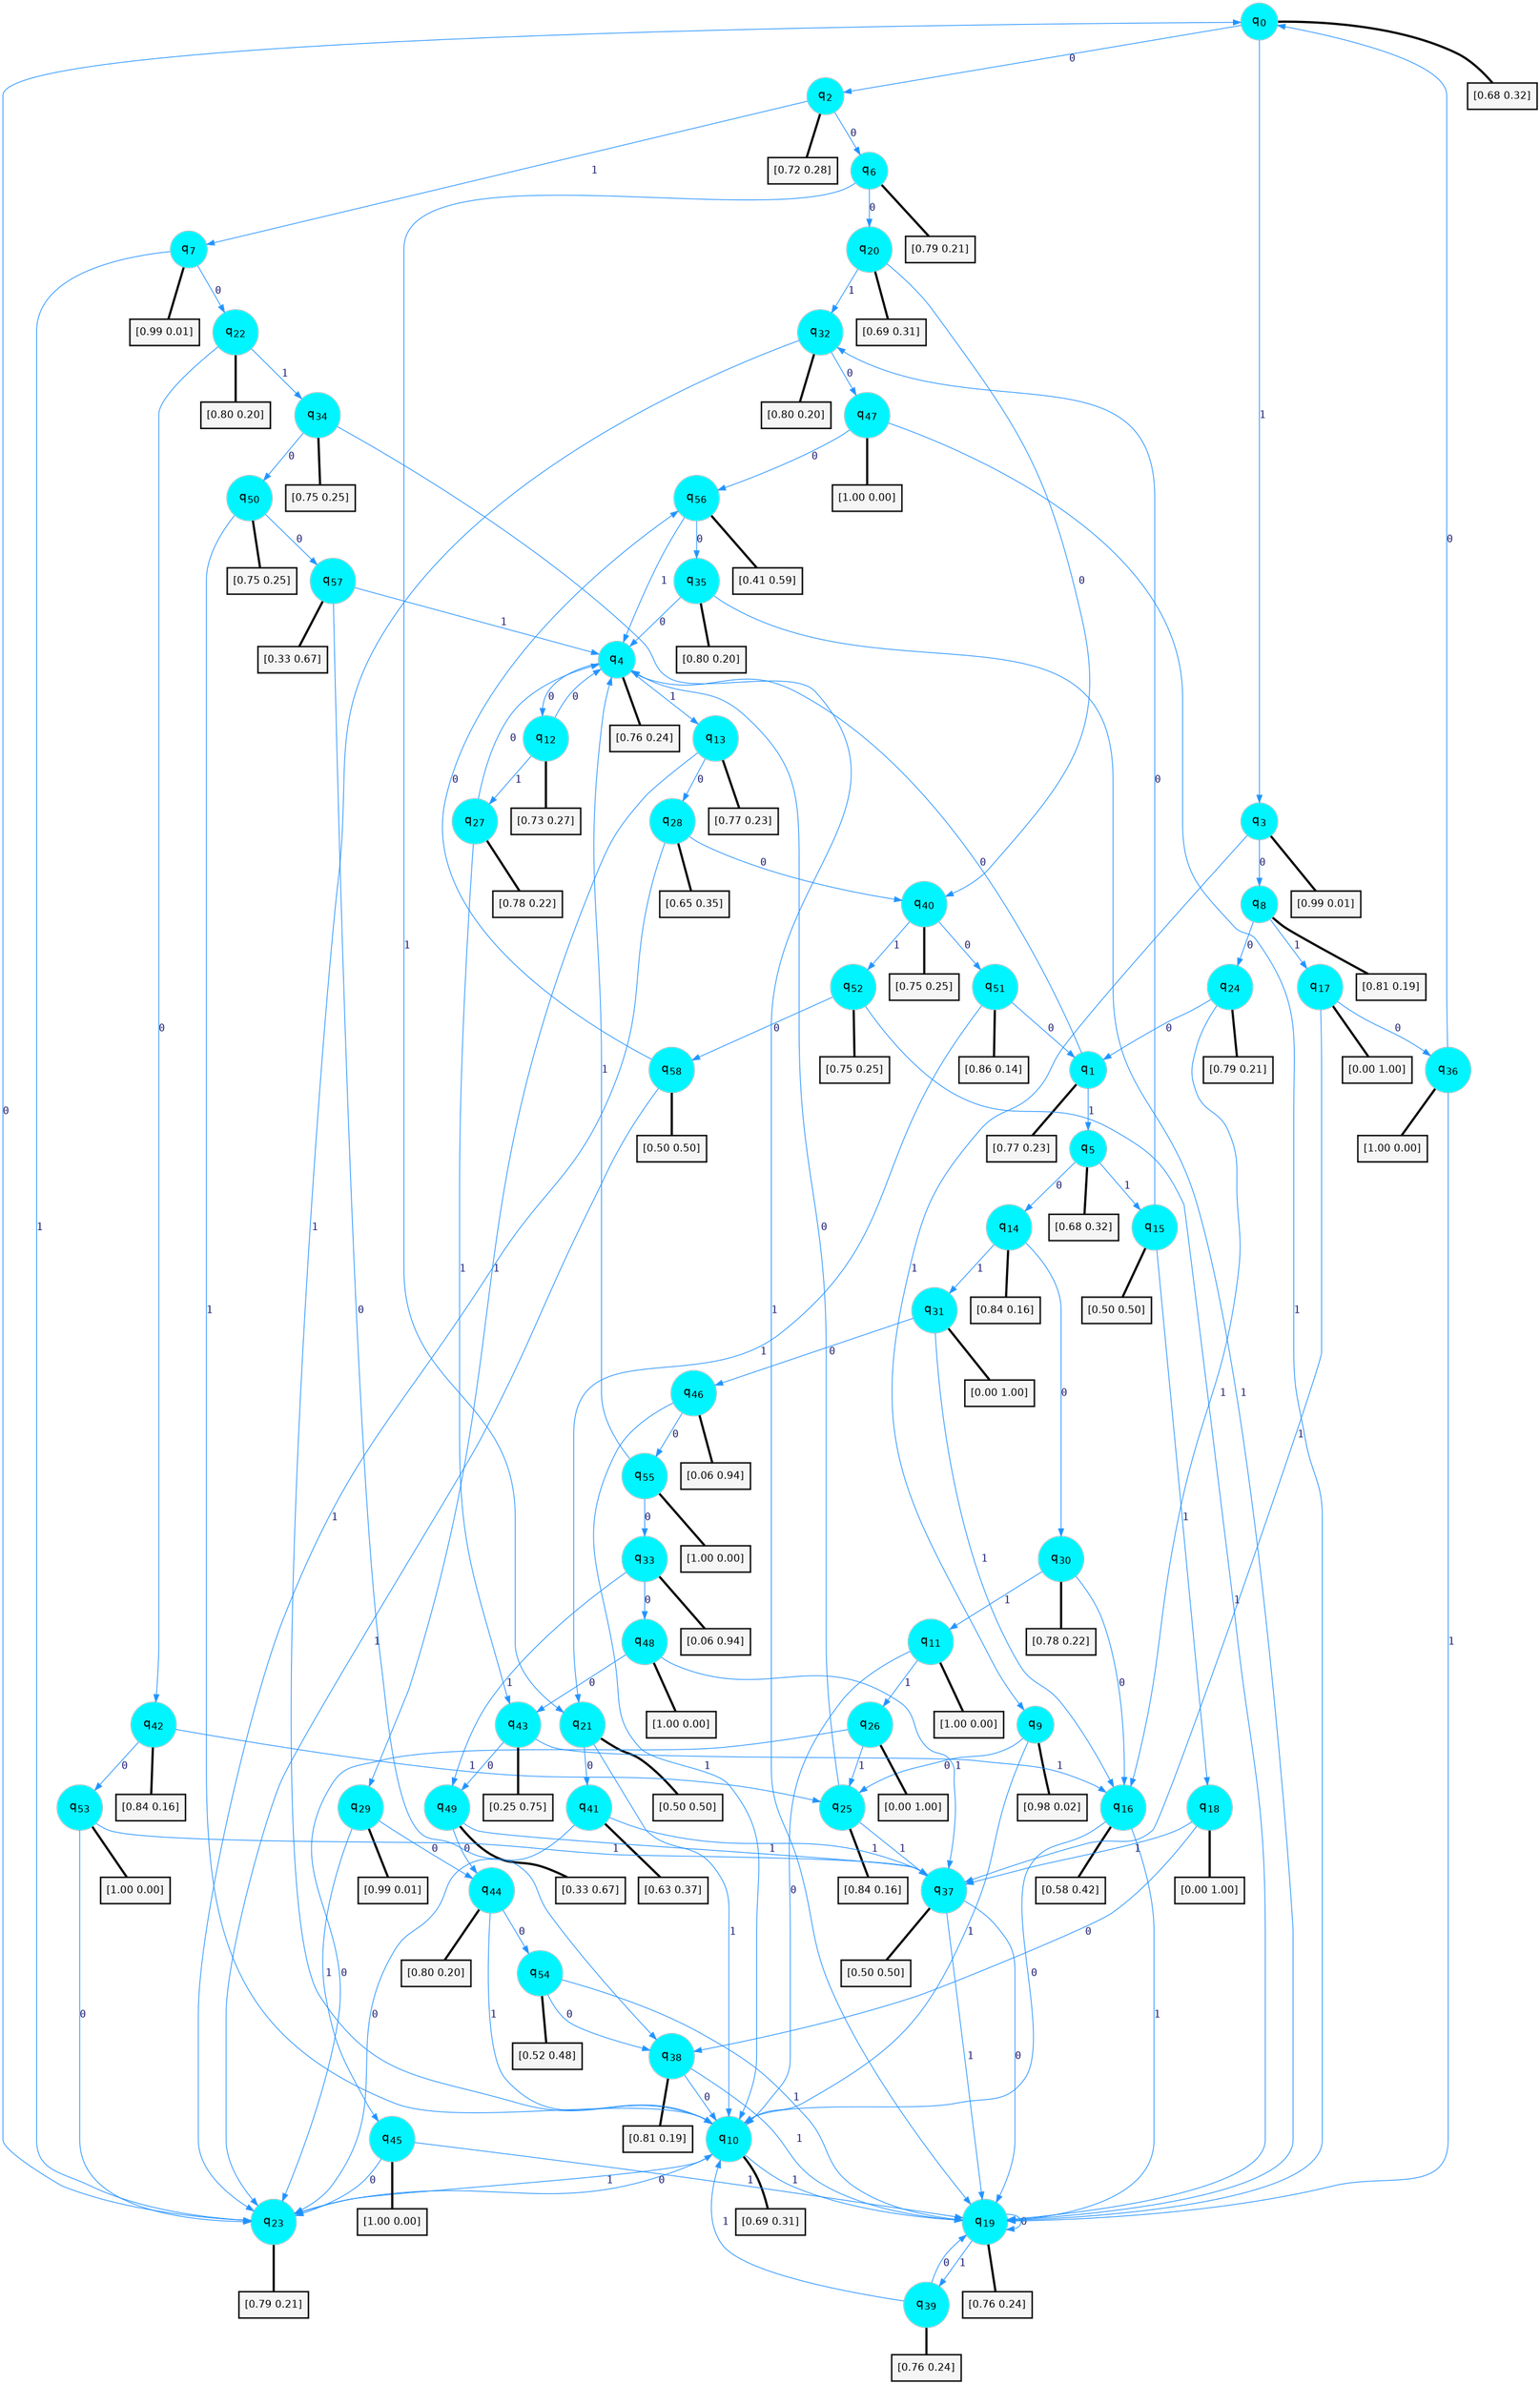 digraph G {
graph [
bgcolor=transparent, dpi=300, rankdir=TD, size="40,25"];
node [
color=gray, fillcolor=turquoise1, fontcolor=black, fontname=Helvetica, fontsize=16, fontweight=bold, shape=circle, style=filled];
edge [
arrowsize=1, color=dodgerblue1, fontcolor=midnightblue, fontname=courier, fontweight=bold, penwidth=1, style=solid, weight=20];
0[label=<q<SUB>0</SUB>>];
1[label=<q<SUB>1</SUB>>];
2[label=<q<SUB>2</SUB>>];
3[label=<q<SUB>3</SUB>>];
4[label=<q<SUB>4</SUB>>];
5[label=<q<SUB>5</SUB>>];
6[label=<q<SUB>6</SUB>>];
7[label=<q<SUB>7</SUB>>];
8[label=<q<SUB>8</SUB>>];
9[label=<q<SUB>9</SUB>>];
10[label=<q<SUB>10</SUB>>];
11[label=<q<SUB>11</SUB>>];
12[label=<q<SUB>12</SUB>>];
13[label=<q<SUB>13</SUB>>];
14[label=<q<SUB>14</SUB>>];
15[label=<q<SUB>15</SUB>>];
16[label=<q<SUB>16</SUB>>];
17[label=<q<SUB>17</SUB>>];
18[label=<q<SUB>18</SUB>>];
19[label=<q<SUB>19</SUB>>];
20[label=<q<SUB>20</SUB>>];
21[label=<q<SUB>21</SUB>>];
22[label=<q<SUB>22</SUB>>];
23[label=<q<SUB>23</SUB>>];
24[label=<q<SUB>24</SUB>>];
25[label=<q<SUB>25</SUB>>];
26[label=<q<SUB>26</SUB>>];
27[label=<q<SUB>27</SUB>>];
28[label=<q<SUB>28</SUB>>];
29[label=<q<SUB>29</SUB>>];
30[label=<q<SUB>30</SUB>>];
31[label=<q<SUB>31</SUB>>];
32[label=<q<SUB>32</SUB>>];
33[label=<q<SUB>33</SUB>>];
34[label=<q<SUB>34</SUB>>];
35[label=<q<SUB>35</SUB>>];
36[label=<q<SUB>36</SUB>>];
37[label=<q<SUB>37</SUB>>];
38[label=<q<SUB>38</SUB>>];
39[label=<q<SUB>39</SUB>>];
40[label=<q<SUB>40</SUB>>];
41[label=<q<SUB>41</SUB>>];
42[label=<q<SUB>42</SUB>>];
43[label=<q<SUB>43</SUB>>];
44[label=<q<SUB>44</SUB>>];
45[label=<q<SUB>45</SUB>>];
46[label=<q<SUB>46</SUB>>];
47[label=<q<SUB>47</SUB>>];
48[label=<q<SUB>48</SUB>>];
49[label=<q<SUB>49</SUB>>];
50[label=<q<SUB>50</SUB>>];
51[label=<q<SUB>51</SUB>>];
52[label=<q<SUB>52</SUB>>];
53[label=<q<SUB>53</SUB>>];
54[label=<q<SUB>54</SUB>>];
55[label=<q<SUB>55</SUB>>];
56[label=<q<SUB>56</SUB>>];
57[label=<q<SUB>57</SUB>>];
58[label=<q<SUB>58</SUB>>];
59[label="[0.68 0.32]", shape=box,fontcolor=black, fontname=Helvetica, fontsize=14, penwidth=2, fillcolor=whitesmoke,color=black];
60[label="[0.77 0.23]", shape=box,fontcolor=black, fontname=Helvetica, fontsize=14, penwidth=2, fillcolor=whitesmoke,color=black];
61[label="[0.72 0.28]", shape=box,fontcolor=black, fontname=Helvetica, fontsize=14, penwidth=2, fillcolor=whitesmoke,color=black];
62[label="[0.99 0.01]", shape=box,fontcolor=black, fontname=Helvetica, fontsize=14, penwidth=2, fillcolor=whitesmoke,color=black];
63[label="[0.76 0.24]", shape=box,fontcolor=black, fontname=Helvetica, fontsize=14, penwidth=2, fillcolor=whitesmoke,color=black];
64[label="[0.68 0.32]", shape=box,fontcolor=black, fontname=Helvetica, fontsize=14, penwidth=2, fillcolor=whitesmoke,color=black];
65[label="[0.79 0.21]", shape=box,fontcolor=black, fontname=Helvetica, fontsize=14, penwidth=2, fillcolor=whitesmoke,color=black];
66[label="[0.99 0.01]", shape=box,fontcolor=black, fontname=Helvetica, fontsize=14, penwidth=2, fillcolor=whitesmoke,color=black];
67[label="[0.81 0.19]", shape=box,fontcolor=black, fontname=Helvetica, fontsize=14, penwidth=2, fillcolor=whitesmoke,color=black];
68[label="[0.98 0.02]", shape=box,fontcolor=black, fontname=Helvetica, fontsize=14, penwidth=2, fillcolor=whitesmoke,color=black];
69[label="[0.69 0.31]", shape=box,fontcolor=black, fontname=Helvetica, fontsize=14, penwidth=2, fillcolor=whitesmoke,color=black];
70[label="[1.00 0.00]", shape=box,fontcolor=black, fontname=Helvetica, fontsize=14, penwidth=2, fillcolor=whitesmoke,color=black];
71[label="[0.73 0.27]", shape=box,fontcolor=black, fontname=Helvetica, fontsize=14, penwidth=2, fillcolor=whitesmoke,color=black];
72[label="[0.77 0.23]", shape=box,fontcolor=black, fontname=Helvetica, fontsize=14, penwidth=2, fillcolor=whitesmoke,color=black];
73[label="[0.84 0.16]", shape=box,fontcolor=black, fontname=Helvetica, fontsize=14, penwidth=2, fillcolor=whitesmoke,color=black];
74[label="[0.50 0.50]", shape=box,fontcolor=black, fontname=Helvetica, fontsize=14, penwidth=2, fillcolor=whitesmoke,color=black];
75[label="[0.58 0.42]", shape=box,fontcolor=black, fontname=Helvetica, fontsize=14, penwidth=2, fillcolor=whitesmoke,color=black];
76[label="[0.00 1.00]", shape=box,fontcolor=black, fontname=Helvetica, fontsize=14, penwidth=2, fillcolor=whitesmoke,color=black];
77[label="[0.00 1.00]", shape=box,fontcolor=black, fontname=Helvetica, fontsize=14, penwidth=2, fillcolor=whitesmoke,color=black];
78[label="[0.76 0.24]", shape=box,fontcolor=black, fontname=Helvetica, fontsize=14, penwidth=2, fillcolor=whitesmoke,color=black];
79[label="[0.69 0.31]", shape=box,fontcolor=black, fontname=Helvetica, fontsize=14, penwidth=2, fillcolor=whitesmoke,color=black];
80[label="[0.50 0.50]", shape=box,fontcolor=black, fontname=Helvetica, fontsize=14, penwidth=2, fillcolor=whitesmoke,color=black];
81[label="[0.80 0.20]", shape=box,fontcolor=black, fontname=Helvetica, fontsize=14, penwidth=2, fillcolor=whitesmoke,color=black];
82[label="[0.79 0.21]", shape=box,fontcolor=black, fontname=Helvetica, fontsize=14, penwidth=2, fillcolor=whitesmoke,color=black];
83[label="[0.79 0.21]", shape=box,fontcolor=black, fontname=Helvetica, fontsize=14, penwidth=2, fillcolor=whitesmoke,color=black];
84[label="[0.84 0.16]", shape=box,fontcolor=black, fontname=Helvetica, fontsize=14, penwidth=2, fillcolor=whitesmoke,color=black];
85[label="[0.00 1.00]", shape=box,fontcolor=black, fontname=Helvetica, fontsize=14, penwidth=2, fillcolor=whitesmoke,color=black];
86[label="[0.78 0.22]", shape=box,fontcolor=black, fontname=Helvetica, fontsize=14, penwidth=2, fillcolor=whitesmoke,color=black];
87[label="[0.65 0.35]", shape=box,fontcolor=black, fontname=Helvetica, fontsize=14, penwidth=2, fillcolor=whitesmoke,color=black];
88[label="[0.99 0.01]", shape=box,fontcolor=black, fontname=Helvetica, fontsize=14, penwidth=2, fillcolor=whitesmoke,color=black];
89[label="[0.78 0.22]", shape=box,fontcolor=black, fontname=Helvetica, fontsize=14, penwidth=2, fillcolor=whitesmoke,color=black];
90[label="[0.00 1.00]", shape=box,fontcolor=black, fontname=Helvetica, fontsize=14, penwidth=2, fillcolor=whitesmoke,color=black];
91[label="[0.80 0.20]", shape=box,fontcolor=black, fontname=Helvetica, fontsize=14, penwidth=2, fillcolor=whitesmoke,color=black];
92[label="[0.06 0.94]", shape=box,fontcolor=black, fontname=Helvetica, fontsize=14, penwidth=2, fillcolor=whitesmoke,color=black];
93[label="[0.75 0.25]", shape=box,fontcolor=black, fontname=Helvetica, fontsize=14, penwidth=2, fillcolor=whitesmoke,color=black];
94[label="[0.80 0.20]", shape=box,fontcolor=black, fontname=Helvetica, fontsize=14, penwidth=2, fillcolor=whitesmoke,color=black];
95[label="[1.00 0.00]", shape=box,fontcolor=black, fontname=Helvetica, fontsize=14, penwidth=2, fillcolor=whitesmoke,color=black];
96[label="[0.50 0.50]", shape=box,fontcolor=black, fontname=Helvetica, fontsize=14, penwidth=2, fillcolor=whitesmoke,color=black];
97[label="[0.81 0.19]", shape=box,fontcolor=black, fontname=Helvetica, fontsize=14, penwidth=2, fillcolor=whitesmoke,color=black];
98[label="[0.76 0.24]", shape=box,fontcolor=black, fontname=Helvetica, fontsize=14, penwidth=2, fillcolor=whitesmoke,color=black];
99[label="[0.75 0.25]", shape=box,fontcolor=black, fontname=Helvetica, fontsize=14, penwidth=2, fillcolor=whitesmoke,color=black];
100[label="[0.63 0.37]", shape=box,fontcolor=black, fontname=Helvetica, fontsize=14, penwidth=2, fillcolor=whitesmoke,color=black];
101[label="[0.84 0.16]", shape=box,fontcolor=black, fontname=Helvetica, fontsize=14, penwidth=2, fillcolor=whitesmoke,color=black];
102[label="[0.25 0.75]", shape=box,fontcolor=black, fontname=Helvetica, fontsize=14, penwidth=2, fillcolor=whitesmoke,color=black];
103[label="[0.80 0.20]", shape=box,fontcolor=black, fontname=Helvetica, fontsize=14, penwidth=2, fillcolor=whitesmoke,color=black];
104[label="[1.00 0.00]", shape=box,fontcolor=black, fontname=Helvetica, fontsize=14, penwidth=2, fillcolor=whitesmoke,color=black];
105[label="[0.06 0.94]", shape=box,fontcolor=black, fontname=Helvetica, fontsize=14, penwidth=2, fillcolor=whitesmoke,color=black];
106[label="[1.00 0.00]", shape=box,fontcolor=black, fontname=Helvetica, fontsize=14, penwidth=2, fillcolor=whitesmoke,color=black];
107[label="[1.00 0.00]", shape=box,fontcolor=black, fontname=Helvetica, fontsize=14, penwidth=2, fillcolor=whitesmoke,color=black];
108[label="[0.33 0.67]", shape=box,fontcolor=black, fontname=Helvetica, fontsize=14, penwidth=2, fillcolor=whitesmoke,color=black];
109[label="[0.75 0.25]", shape=box,fontcolor=black, fontname=Helvetica, fontsize=14, penwidth=2, fillcolor=whitesmoke,color=black];
110[label="[0.86 0.14]", shape=box,fontcolor=black, fontname=Helvetica, fontsize=14, penwidth=2, fillcolor=whitesmoke,color=black];
111[label="[0.75 0.25]", shape=box,fontcolor=black, fontname=Helvetica, fontsize=14, penwidth=2, fillcolor=whitesmoke,color=black];
112[label="[1.00 0.00]", shape=box,fontcolor=black, fontname=Helvetica, fontsize=14, penwidth=2, fillcolor=whitesmoke,color=black];
113[label="[0.52 0.48]", shape=box,fontcolor=black, fontname=Helvetica, fontsize=14, penwidth=2, fillcolor=whitesmoke,color=black];
114[label="[1.00 0.00]", shape=box,fontcolor=black, fontname=Helvetica, fontsize=14, penwidth=2, fillcolor=whitesmoke,color=black];
115[label="[0.41 0.59]", shape=box,fontcolor=black, fontname=Helvetica, fontsize=14, penwidth=2, fillcolor=whitesmoke,color=black];
116[label="[0.33 0.67]", shape=box,fontcolor=black, fontname=Helvetica, fontsize=14, penwidth=2, fillcolor=whitesmoke,color=black];
117[label="[0.50 0.50]", shape=box,fontcolor=black, fontname=Helvetica, fontsize=14, penwidth=2, fillcolor=whitesmoke,color=black];
0->2 [label=0];
0->3 [label=1];
0->59 [arrowhead=none, penwidth=3,color=black];
1->4 [label=0];
1->5 [label=1];
1->60 [arrowhead=none, penwidth=3,color=black];
2->6 [label=0];
2->7 [label=1];
2->61 [arrowhead=none, penwidth=3,color=black];
3->8 [label=0];
3->9 [label=1];
3->62 [arrowhead=none, penwidth=3,color=black];
4->12 [label=0];
4->13 [label=1];
4->63 [arrowhead=none, penwidth=3,color=black];
5->14 [label=0];
5->15 [label=1];
5->64 [arrowhead=none, penwidth=3,color=black];
6->20 [label=0];
6->21 [label=1];
6->65 [arrowhead=none, penwidth=3,color=black];
7->22 [label=0];
7->23 [label=1];
7->66 [arrowhead=none, penwidth=3,color=black];
8->24 [label=0];
8->17 [label=1];
8->67 [arrowhead=none, penwidth=3,color=black];
9->25 [label=0];
9->10 [label=1];
9->68 [arrowhead=none, penwidth=3,color=black];
10->23 [label=0];
10->19 [label=1];
10->69 [arrowhead=none, penwidth=3,color=black];
11->10 [label=0];
11->26 [label=1];
11->70 [arrowhead=none, penwidth=3,color=black];
12->4 [label=0];
12->27 [label=1];
12->71 [arrowhead=none, penwidth=3,color=black];
13->28 [label=0];
13->29 [label=1];
13->72 [arrowhead=none, penwidth=3,color=black];
14->30 [label=0];
14->31 [label=1];
14->73 [arrowhead=none, penwidth=3,color=black];
15->32 [label=0];
15->18 [label=1];
15->74 [arrowhead=none, penwidth=3,color=black];
16->10 [label=0];
16->19 [label=1];
16->75 [arrowhead=none, penwidth=3,color=black];
17->36 [label=0];
17->37 [label=1];
17->76 [arrowhead=none, penwidth=3,color=black];
18->38 [label=0];
18->37 [label=1];
18->77 [arrowhead=none, penwidth=3,color=black];
19->19 [label=0];
19->39 [label=1];
19->78 [arrowhead=none, penwidth=3,color=black];
20->40 [label=0];
20->32 [label=1];
20->79 [arrowhead=none, penwidth=3,color=black];
21->41 [label=0];
21->10 [label=1];
21->80 [arrowhead=none, penwidth=3,color=black];
22->42 [label=0];
22->34 [label=1];
22->81 [arrowhead=none, penwidth=3,color=black];
23->0 [label=0];
23->10 [label=1];
23->82 [arrowhead=none, penwidth=3,color=black];
24->1 [label=0];
24->16 [label=1];
24->83 [arrowhead=none, penwidth=3,color=black];
25->4 [label=0];
25->37 [label=1];
25->84 [arrowhead=none, penwidth=3,color=black];
26->23 [label=0];
26->25 [label=1];
26->85 [arrowhead=none, penwidth=3,color=black];
27->4 [label=0];
27->43 [label=1];
27->86 [arrowhead=none, penwidth=3,color=black];
28->40 [label=0];
28->23 [label=1];
28->87 [arrowhead=none, penwidth=3,color=black];
29->44 [label=0];
29->45 [label=1];
29->88 [arrowhead=none, penwidth=3,color=black];
30->16 [label=0];
30->11 [label=1];
30->89 [arrowhead=none, penwidth=3,color=black];
31->46 [label=0];
31->16 [label=1];
31->90 [arrowhead=none, penwidth=3,color=black];
32->47 [label=0];
32->10 [label=1];
32->91 [arrowhead=none, penwidth=3,color=black];
33->48 [label=0];
33->49 [label=1];
33->92 [arrowhead=none, penwidth=3,color=black];
34->50 [label=0];
34->19 [label=1];
34->93 [arrowhead=none, penwidth=3,color=black];
35->4 [label=0];
35->19 [label=1];
35->94 [arrowhead=none, penwidth=3,color=black];
36->0 [label=0];
36->19 [label=1];
36->95 [arrowhead=none, penwidth=3,color=black];
37->19 [label=0];
37->19 [label=1];
37->96 [arrowhead=none, penwidth=3,color=black];
38->10 [label=0];
38->19 [label=1];
38->97 [arrowhead=none, penwidth=3,color=black];
39->19 [label=0];
39->10 [label=1];
39->98 [arrowhead=none, penwidth=3,color=black];
40->51 [label=0];
40->52 [label=1];
40->99 [arrowhead=none, penwidth=3,color=black];
41->23 [label=0];
41->37 [label=1];
41->100 [arrowhead=none, penwidth=3,color=black];
42->53 [label=0];
42->25 [label=1];
42->101 [arrowhead=none, penwidth=3,color=black];
43->49 [label=0];
43->16 [label=1];
43->102 [arrowhead=none, penwidth=3,color=black];
44->54 [label=0];
44->10 [label=1];
44->103 [arrowhead=none, penwidth=3,color=black];
45->23 [label=0];
45->19 [label=1];
45->104 [arrowhead=none, penwidth=3,color=black];
46->55 [label=0];
46->10 [label=1];
46->105 [arrowhead=none, penwidth=3,color=black];
47->56 [label=0];
47->19 [label=1];
47->106 [arrowhead=none, penwidth=3,color=black];
48->43 [label=0];
48->37 [label=1];
48->107 [arrowhead=none, penwidth=3,color=black];
49->44 [label=0];
49->37 [label=1];
49->108 [arrowhead=none, penwidth=3,color=black];
50->57 [label=0];
50->10 [label=1];
50->109 [arrowhead=none, penwidth=3,color=black];
51->1 [label=0];
51->21 [label=1];
51->110 [arrowhead=none, penwidth=3,color=black];
52->58 [label=0];
52->19 [label=1];
52->111 [arrowhead=none, penwidth=3,color=black];
53->23 [label=0];
53->37 [label=1];
53->112 [arrowhead=none, penwidth=3,color=black];
54->38 [label=0];
54->19 [label=1];
54->113 [arrowhead=none, penwidth=3,color=black];
55->33 [label=0];
55->4 [label=1];
55->114 [arrowhead=none, penwidth=3,color=black];
56->35 [label=0];
56->4 [label=1];
56->115 [arrowhead=none, penwidth=3,color=black];
57->38 [label=0];
57->4 [label=1];
57->116 [arrowhead=none, penwidth=3,color=black];
58->56 [label=0];
58->23 [label=1];
58->117 [arrowhead=none, penwidth=3,color=black];
}
